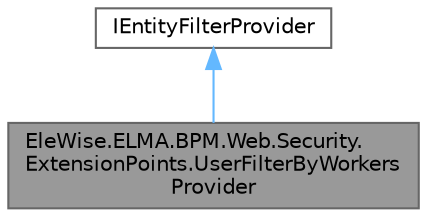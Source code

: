 digraph "EleWise.ELMA.BPM.Web.Security.ExtensionPoints.UserFilterByWorkersProvider"
{
 // LATEX_PDF_SIZE
  bgcolor="transparent";
  edge [fontname=Helvetica,fontsize=10,labelfontname=Helvetica,labelfontsize=10];
  node [fontname=Helvetica,fontsize=10,shape=box,height=0.2,width=0.4];
  Node1 [id="Node000001",label="EleWise.ELMA.BPM.Web.Security.\lExtensionPoints.UserFilterByWorkers\lProvider",height=0.2,width=0.4,color="gray40", fillcolor="grey60", style="filled", fontcolor="black",tooltip="Провайдер для фильтрации свойствf с типом \"Пользователь\" по IUserFilter."];
  Node2 -> Node1 [id="edge1_Node000001_Node000002",dir="back",color="steelblue1",style="solid",tooltip=" "];
  Node2 [id="Node000002",label="IEntityFilterProvider",height=0.2,width=0.4,color="gray40", fillcolor="white", style="filled",tooltip=" "];
}

